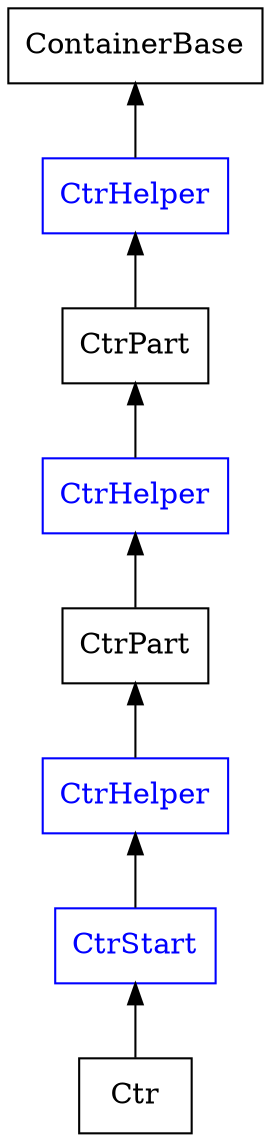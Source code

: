 digraph G {
    rankdir=BT;
    node[shape=box];
    
    CtrStart [color=blue, fontcolor=blue];
    CtrHelper1 [color=blue, fontcolor=blue, label="CtrHelper"];
    CtrHelper2 [color=blue, fontcolor=blue, label="CtrHelper"];
    CtrHelper3 [color=blue, fontcolor=blue, label="CtrHelper"];
    
    CtrPart1 [label="CtrPart"];
    CtrPart2 [label="CtrPart"];
    
    Ctr->CtrStart->CtrHelper1->CtrPart1->CtrHelper2->CtrPart2->CtrHelper3->ContainerBase;
}